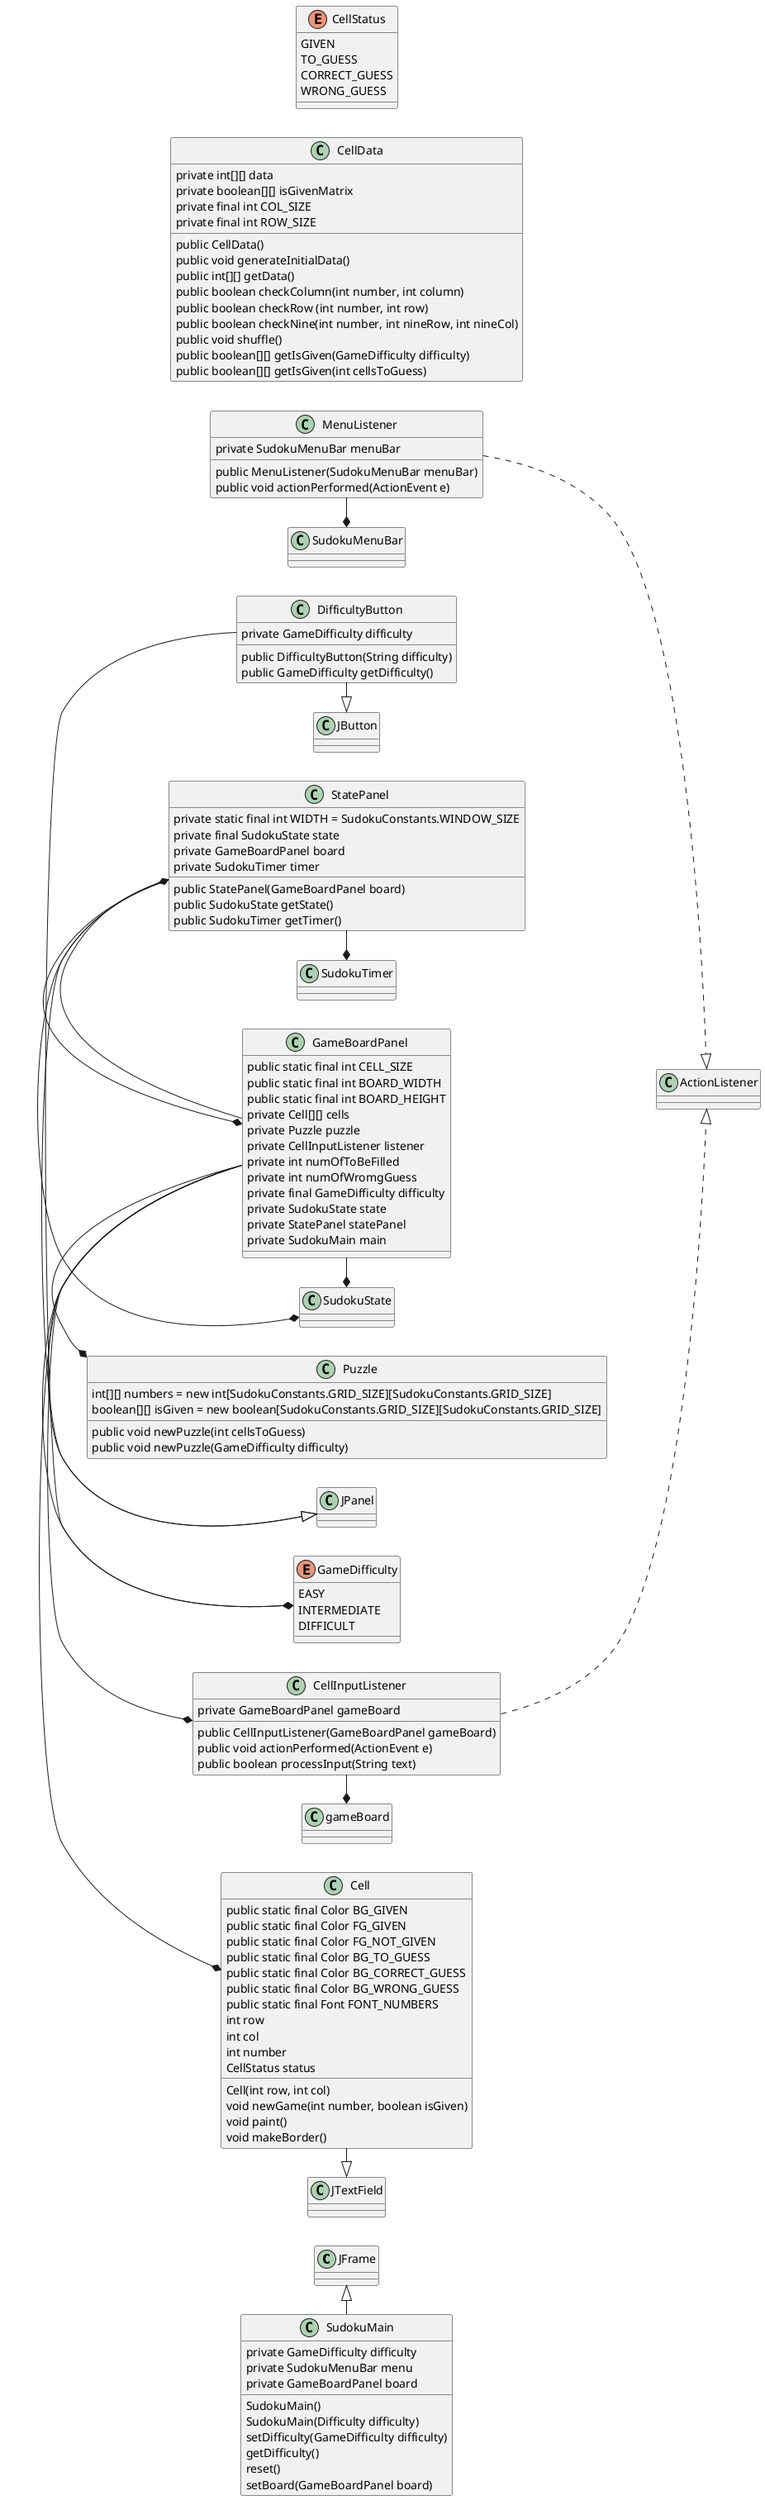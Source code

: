 @startuml
'https://plantuml.com/class-diagram
left to right direction

JFrame <|- SudokuMain

class SudokuMain {
private GameDifficulty difficulty
private SudokuMenuBar menu
private GameBoardPanel board
SudokuMain()
SudokuMain(Difficulty difficulty)
setDifficulty(GameDifficulty difficulty)
getDifficulty()
reset()
setBoard(GameBoardPanel board)
}
Cell -|> JTextField

class Cell {
public static final Color BG_GIVEN
public static final Color FG_GIVEN
public static final Color FG_NOT_GIVEN
public static final Color BG_TO_GUESS
public static final Color BG_CORRECT_GUESS
public static final Color BG_WRONG_GUESS
public static final Font FONT_NUMBERS
int row
int col
int number
CellStatus status
Cell(int row, int col)
void newGame(int number, boolean isGiven)
void paint()
void makeBorder()
}
class CellData {
private int[][] data
private boolean[][] isGivenMatrix
private final int COL_SIZE
private final int ROW_SIZE
public CellData()
public void generateInitialData()
public int[][] getData()
public boolean checkColumn(int number, int column)
public boolean checkRow (int number, int row)
public boolean checkNine(int number, int nineRow, int nineCol)
public void shuffle()
public boolean[][] getIsGiven(GameDifficulty difficulty)
public boolean[][] getIsGiven(int cellsToGuess)
}

CellInputListener ..|> ActionListener

CellInputListener -* gameBoard

class CellInputListener {
private GameBoardPanel gameBoard
public CellInputListener(GameBoardPanel gameBoard)
public void actionPerformed(ActionEvent e)
public boolean processInput(String text)
}

enum CellStatus {
GIVEN
TO_GUESS
CORRECT_GUESS
WRONG_GUESS
}

DifficultyButton -|> JButton

DifficultyButton -* GameDifficulty

class DifficultyButton {
private GameDifficulty difficulty
public DifficultyButton(String difficulty)
public GameDifficulty getDifficulty()
}

GameBoardPanel -|> JPanel
GameBoardPanel -* Cell
GameBoardPanel -* Puzzle
GameBoardPanel -* CellInputListener
GameBoardPanel -* GameDifficulty
GameBoardPanel -* SudokuState
GameBoardPanel -* StatePanel

class GameBoardPanel {
public static final int CELL_SIZE
public static final int BOARD_WIDTH
public static final int BOARD_HEIGHT
private Cell[][] cells
private Puzzle puzzle
private CellInputListener listener
private int numOfToBeFilled
private int numOfWromgGuess
private final GameDifficulty difficulty
private SudokuState state
private StatePanel statePanel
private SudokuMain main
}

enum GameDifficulty {
EASY
INTERMEDIATE
DIFFICULT
}

MenuListener ..|> ActionListener
MenuListener -* SudokuMenuBar

class MenuListener {
private SudokuMenuBar menuBar
public MenuListener(SudokuMenuBar menuBar)
public void actionPerformed(ActionEvent e)
}

class Puzzle {
int[][] numbers = new int[SudokuConstants.GRID_SIZE][SudokuConstants.GRID_SIZE]
boolean[][] isGiven = new boolean[SudokuConstants.GRID_SIZE][SudokuConstants.GRID_SIZE]
public void newPuzzle(int cellsToGuess)
public void newPuzzle(GameDifficulty difficulty)
}

StatePanel -|> JPanel
StatePanel -* SudokuState
StatePanel -* GameBoardPanel
StatePanel -* SudokuTimer

class StatePanel {
private static final int WIDTH = SudokuConstants.WINDOW_SIZE
private final SudokuState state
private GameBoardPanel board
private SudokuTimer timer
public StatePanel(GameBoardPanel board)
public SudokuState getState()
public SudokuTimer getTimer()
}



@enduml